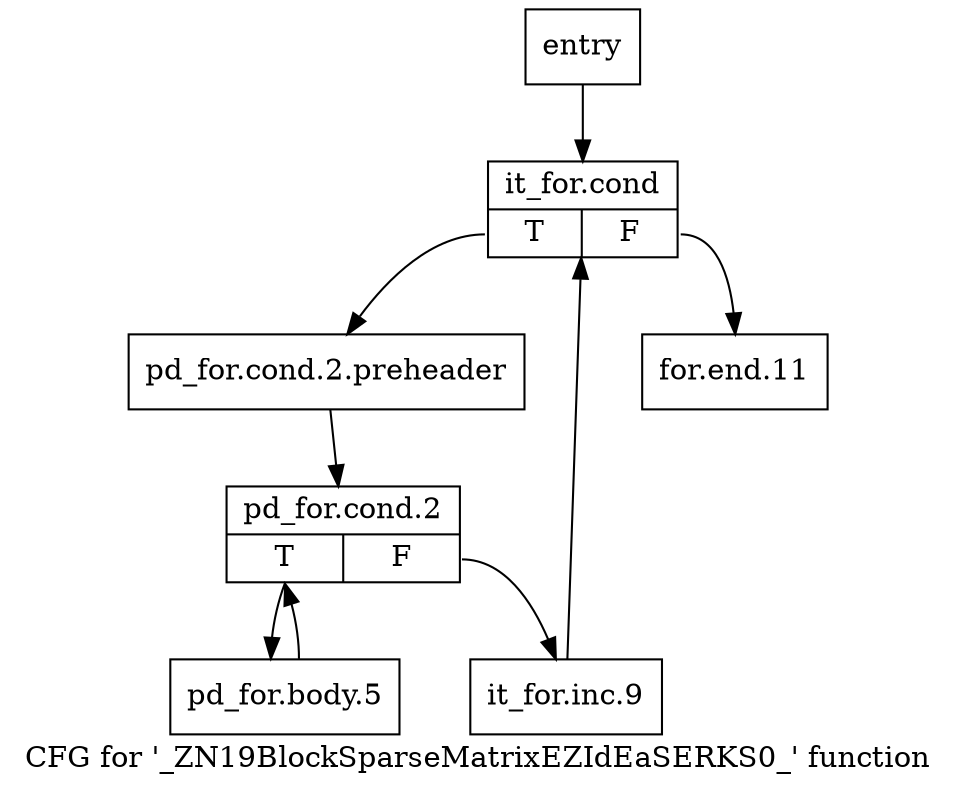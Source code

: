 digraph "CFG for '_ZN19BlockSparseMatrixEZIdEaSERKS0_' function" {
	label="CFG for '_ZN19BlockSparseMatrixEZIdEaSERKS0_' function";

	Node0x2dc7680 [shape=record,label="{entry}"];
	Node0x2dc7680 -> Node0x2dc7b90;
	Node0x2dc7b90 [shape=record,label="{it_for.cond|{<s0>T|<s1>F}}"];
	Node0x2dc7b90:s0 -> Node0x2dc7be0;
	Node0x2dc7b90:s1 -> Node0x2dc7d20;
	Node0x2dc7be0 [shape=record,label="{pd_for.cond.2.preheader}"];
	Node0x2dc7be0 -> Node0x2dc7c30;
	Node0x2dc7c30 [shape=record,label="{pd_for.cond.2|{<s0>T|<s1>F}}"];
	Node0x2dc7c30:s0 -> Node0x2dc7c80;
	Node0x2dc7c30:s1 -> Node0x2dc7cd0;
	Node0x2dc7c80 [shape=record,label="{pd_for.body.5}"];
	Node0x2dc7c80 -> Node0x2dc7c30;
	Node0x2dc7cd0 [shape=record,label="{it_for.inc.9}"];
	Node0x2dc7cd0 -> Node0x2dc7b90;
	Node0x2dc7d20 [shape=record,label="{for.end.11}"];
}

